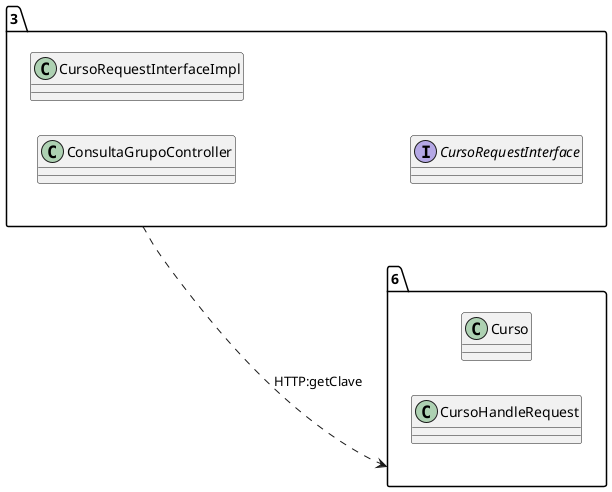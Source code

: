 @startuml 
allow_mixing
left to right direction
package "3"{
class ConsultaGrupoController
class CursoRequestInterfaceImpl
interface CursoRequestInterface

}
package "6"{
class Curso
class CursoHandleRequest

}
"3" ..> "6":HTTP:getClave
@enduml